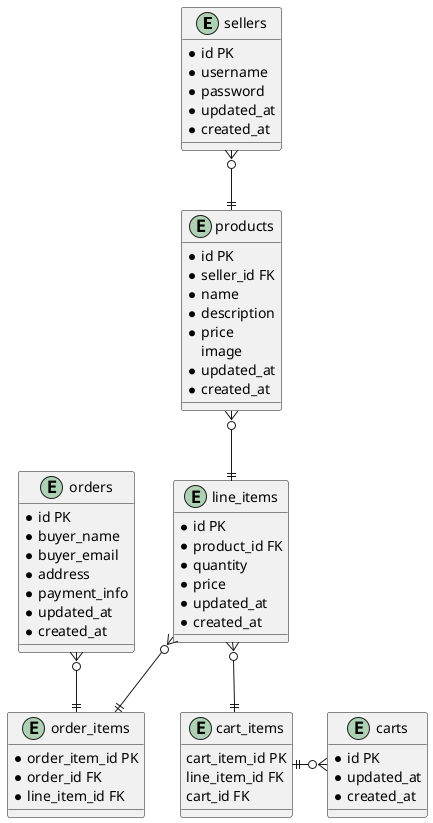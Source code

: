@startuml
'https://plantuml.com/class-diagram

entity sellers {
    * id PK
    * username
    * password
    * updated_at
    * created_at
}

entity products {
    * id PK
    * seller_id FK
    * name
    * description
    * price
    image
    * updated_at
    * created_at
}

entity line_items {
    * id PK
    * product_id FK
    * quantity
    * price
    * updated_at
    * created_at
}

entity carts {
    * id PK
    * updated_at
    * created_at
}

entity cart_items {
    cart_item_id PK
    line_item_id FK
    cart_id FK
}

entity order_items {
    * order_item_id PK
    * order_id FK
    * line_item_id FK
}

entity orders {
    * id PK
    * buyer_name
    * buyer_email
    * address
    * payment_info
    * updated_at
    * created_at
}

sellers }o--|| products
products }o--|| line_items
line_items }o--|| cart_items
cart_items ||-o{ carts
orders }o--|| order_items
line_items }o--|| order_items


@enduml